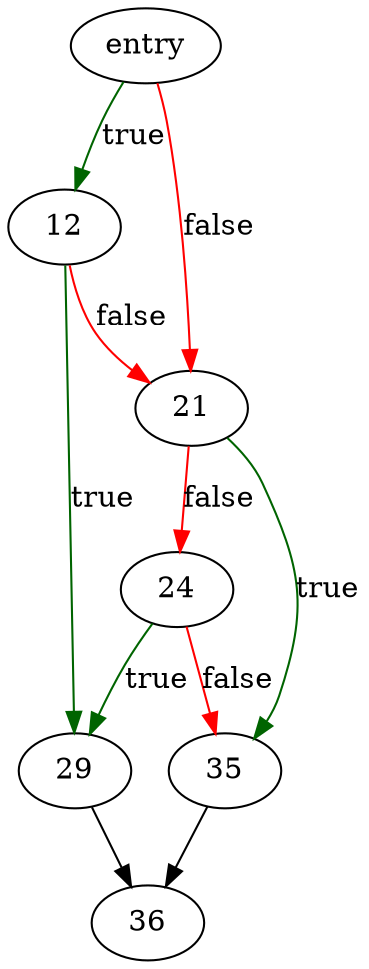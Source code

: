 digraph "sqlite3VdbeCheckFk" {
	// Node definitions.
	2 [label=entry];
	12;
	21;
	24;
	29;
	35;
	36;

	// Edge definitions.
	2 -> 12 [
		color=darkgreen
		label=true
	];
	2 -> 21 [
		color=red
		label=false
	];
	12 -> 21 [
		color=red
		label=false
	];
	12 -> 29 [
		color=darkgreen
		label=true
	];
	21 -> 24 [
		color=red
		label=false
	];
	21 -> 35 [
		color=darkgreen
		label=true
	];
	24 -> 29 [
		color=darkgreen
		label=true
	];
	24 -> 35 [
		color=red
		label=false
	];
	29 -> 36;
	35 -> 36;
}